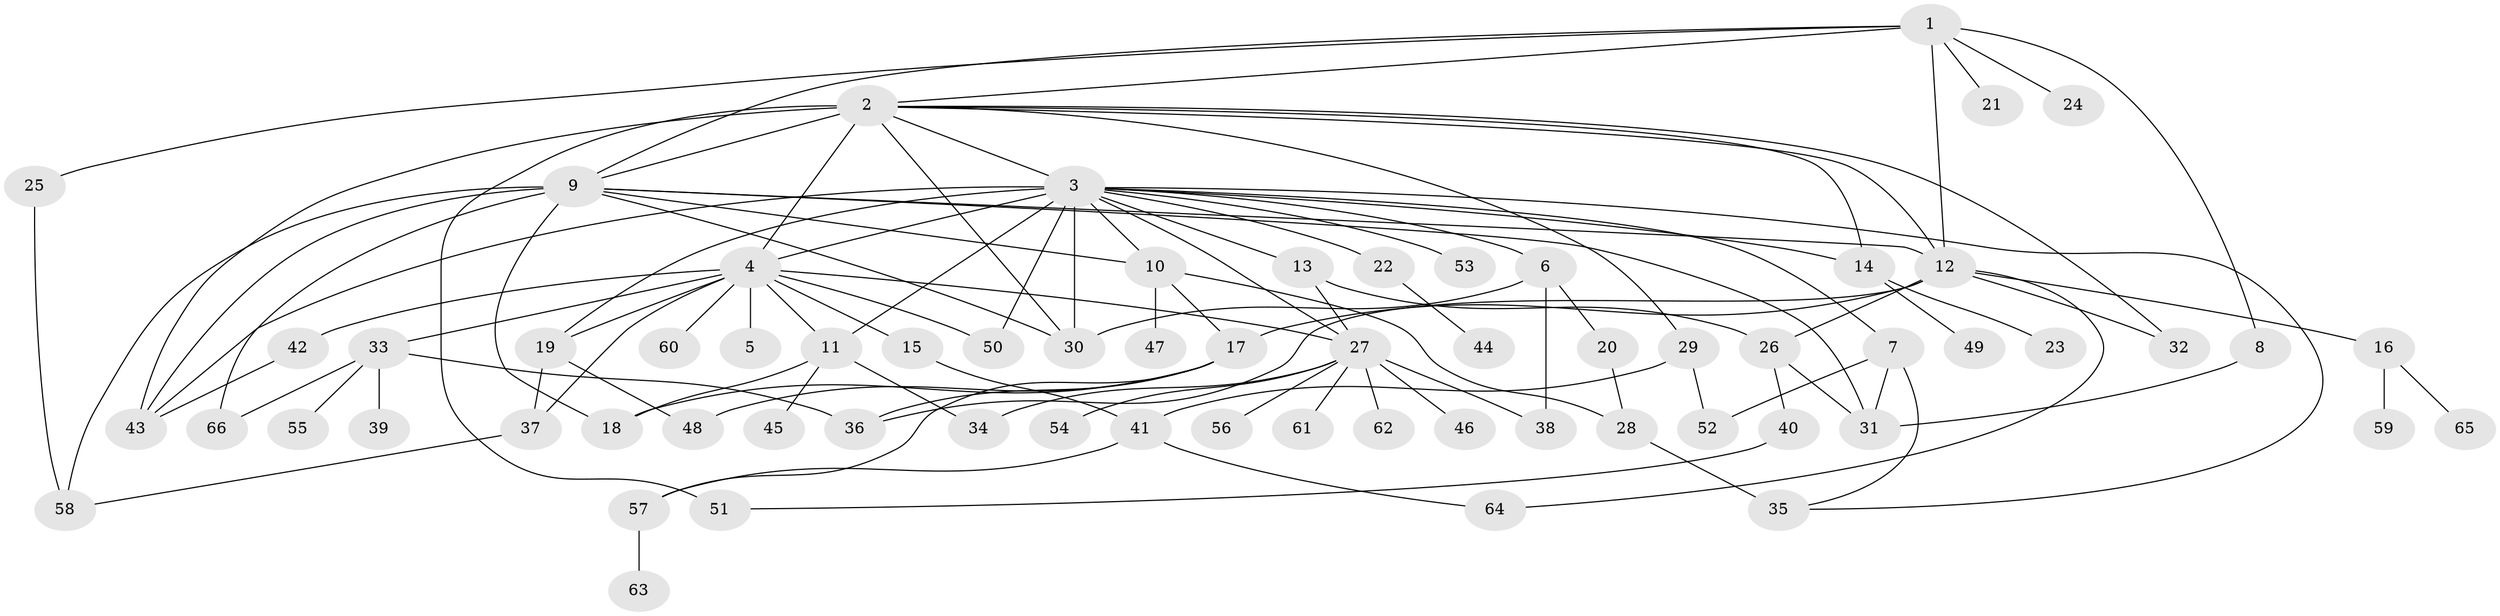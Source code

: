 // original degree distribution, {8: 0.007633587786259542, 18: 0.007633587786259542, 23: 0.007633587786259542, 17: 0.007633587786259542, 1: 0.5038167938931297, 3: 0.09923664122137404, 7: 0.030534351145038167, 2: 0.20610687022900764, 9: 0.007633587786259542, 6: 0.022900763358778626, 5: 0.030534351145038167, 10: 0.007633587786259542, 4: 0.04580152671755725, 11: 0.015267175572519083}
// Generated by graph-tools (version 1.1) at 2025/35/03/09/25 02:35:51]
// undirected, 66 vertices, 107 edges
graph export_dot {
graph [start="1"]
  node [color=gray90,style=filled];
  1;
  2;
  3;
  4;
  5;
  6;
  7;
  8;
  9;
  10;
  11;
  12;
  13;
  14;
  15;
  16;
  17;
  18;
  19;
  20;
  21;
  22;
  23;
  24;
  25;
  26;
  27;
  28;
  29;
  30;
  31;
  32;
  33;
  34;
  35;
  36;
  37;
  38;
  39;
  40;
  41;
  42;
  43;
  44;
  45;
  46;
  47;
  48;
  49;
  50;
  51;
  52;
  53;
  54;
  55;
  56;
  57;
  58;
  59;
  60;
  61;
  62;
  63;
  64;
  65;
  66;
  1 -- 2 [weight=1.0];
  1 -- 8 [weight=1.0];
  1 -- 9 [weight=1.0];
  1 -- 12 [weight=1.0];
  1 -- 21 [weight=1.0];
  1 -- 24 [weight=1.0];
  1 -- 25 [weight=1.0];
  2 -- 3 [weight=1.0];
  2 -- 4 [weight=1.0];
  2 -- 9 [weight=2.0];
  2 -- 12 [weight=1.0];
  2 -- 14 [weight=1.0];
  2 -- 29 [weight=1.0];
  2 -- 30 [weight=1.0];
  2 -- 32 [weight=1.0];
  2 -- 43 [weight=1.0];
  2 -- 51 [weight=3.0];
  3 -- 4 [weight=1.0];
  3 -- 6 [weight=1.0];
  3 -- 7 [weight=1.0];
  3 -- 10 [weight=1.0];
  3 -- 11 [weight=4.0];
  3 -- 13 [weight=1.0];
  3 -- 14 [weight=1.0];
  3 -- 19 [weight=1.0];
  3 -- 22 [weight=1.0];
  3 -- 27 [weight=1.0];
  3 -- 30 [weight=1.0];
  3 -- 35 [weight=1.0];
  3 -- 43 [weight=1.0];
  3 -- 50 [weight=1.0];
  3 -- 53 [weight=1.0];
  4 -- 5 [weight=5.0];
  4 -- 11 [weight=1.0];
  4 -- 15 [weight=1.0];
  4 -- 19 [weight=1.0];
  4 -- 27 [weight=1.0];
  4 -- 33 [weight=1.0];
  4 -- 37 [weight=1.0];
  4 -- 42 [weight=1.0];
  4 -- 50 [weight=1.0];
  4 -- 60 [weight=1.0];
  6 -- 20 [weight=1.0];
  6 -- 30 [weight=1.0];
  6 -- 38 [weight=2.0];
  7 -- 31 [weight=1.0];
  7 -- 35 [weight=1.0];
  7 -- 52 [weight=3.0];
  8 -- 31 [weight=2.0];
  9 -- 10 [weight=1.0];
  9 -- 12 [weight=1.0];
  9 -- 18 [weight=1.0];
  9 -- 30 [weight=1.0];
  9 -- 31 [weight=2.0];
  9 -- 43 [weight=5.0];
  9 -- 58 [weight=1.0];
  9 -- 66 [weight=1.0];
  10 -- 17 [weight=1.0];
  10 -- 28 [weight=1.0];
  10 -- 47 [weight=1.0];
  11 -- 18 [weight=1.0];
  11 -- 34 [weight=1.0];
  11 -- 45 [weight=1.0];
  12 -- 16 [weight=1.0];
  12 -- 17 [weight=1.0];
  12 -- 26 [weight=1.0];
  12 -- 32 [weight=1.0];
  12 -- 36 [weight=1.0];
  12 -- 64 [weight=1.0];
  13 -- 26 [weight=3.0];
  13 -- 27 [weight=1.0];
  14 -- 23 [weight=1.0];
  14 -- 49 [weight=1.0];
  15 -- 41 [weight=1.0];
  16 -- 59 [weight=1.0];
  16 -- 65 [weight=1.0];
  17 -- 18 [weight=1.0];
  17 -- 36 [weight=1.0];
  17 -- 48 [weight=1.0];
  17 -- 57 [weight=1.0];
  19 -- 37 [weight=1.0];
  19 -- 48 [weight=2.0];
  20 -- 28 [weight=1.0];
  22 -- 44 [weight=1.0];
  25 -- 58 [weight=1.0];
  26 -- 31 [weight=1.0];
  26 -- 40 [weight=1.0];
  27 -- 34 [weight=1.0];
  27 -- 38 [weight=1.0];
  27 -- 46 [weight=1.0];
  27 -- 54 [weight=1.0];
  27 -- 56 [weight=1.0];
  27 -- 61 [weight=1.0];
  27 -- 62 [weight=1.0];
  28 -- 35 [weight=2.0];
  29 -- 41 [weight=1.0];
  29 -- 52 [weight=1.0];
  33 -- 36 [weight=1.0];
  33 -- 39 [weight=1.0];
  33 -- 55 [weight=1.0];
  33 -- 66 [weight=1.0];
  37 -- 58 [weight=1.0];
  40 -- 51 [weight=1.0];
  41 -- 57 [weight=1.0];
  41 -- 64 [weight=1.0];
  42 -- 43 [weight=1.0];
  57 -- 63 [weight=1.0];
}
